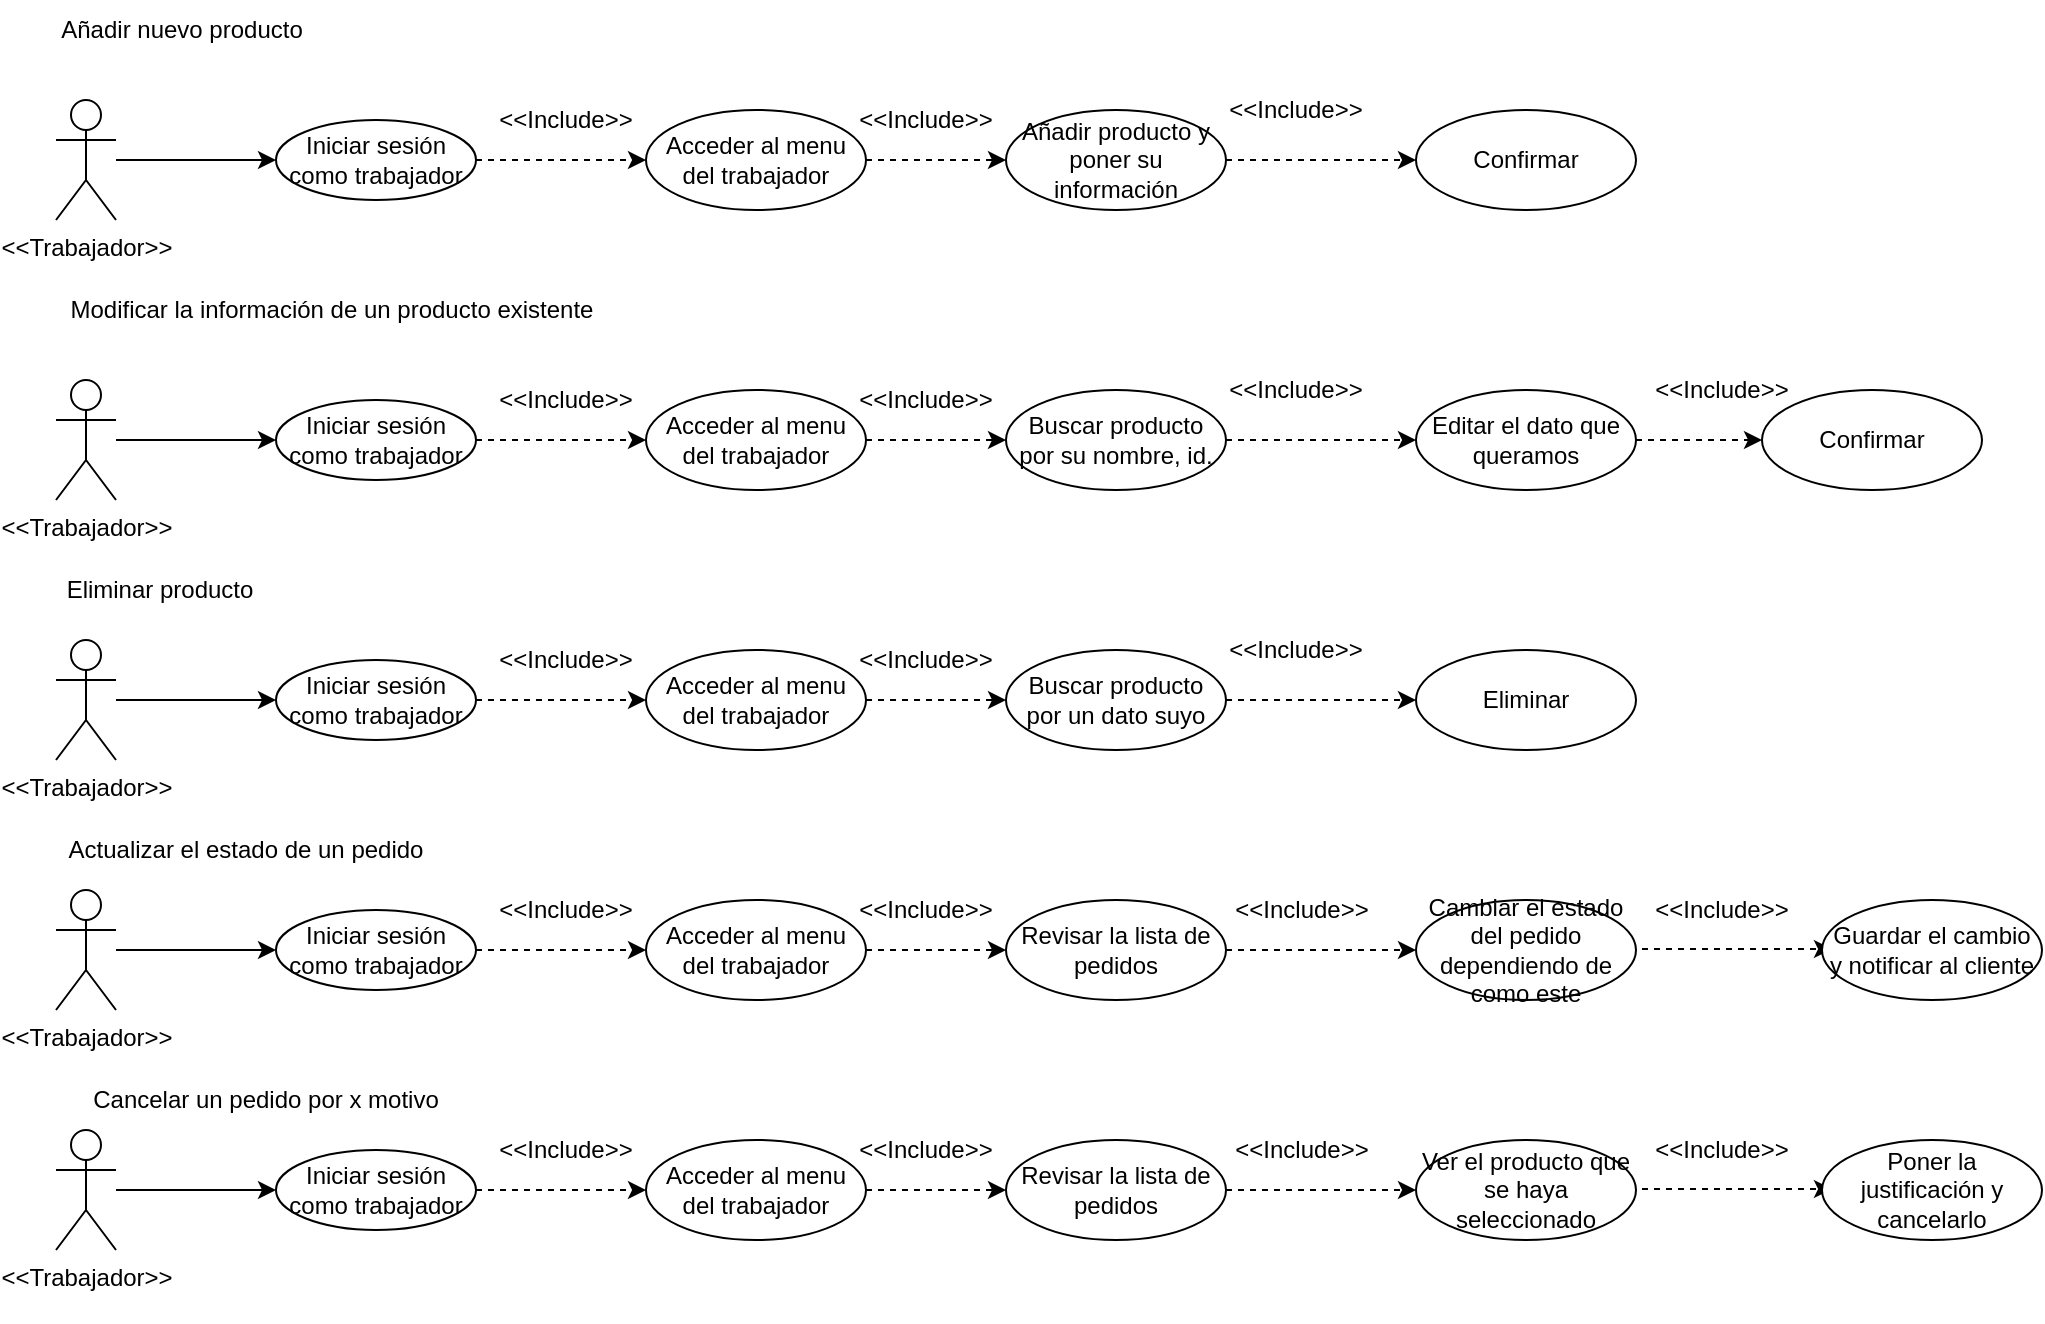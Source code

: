 <mxfile version="26.2.2">
  <diagram name="Página-1" id="FdgQYn6QVEs8h1mAxQNE">
    <mxGraphModel dx="1144" dy="464" grid="1" gridSize="10" guides="1" tooltips="1" connect="1" arrows="1" fold="1" page="1" pageScale="1" pageWidth="827" pageHeight="1169" math="0" shadow="0">
      <root>
        <mxCell id="0" />
        <mxCell id="1" parent="0" />
        <mxCell id="MzF9SdSDzfpDf-DJ4ihF-71" style="edgeStyle=orthogonalEdgeStyle;rounded=0;orthogonalLoop=1;jettySize=auto;html=1;" parent="1" source="MzF9SdSDzfpDf-DJ4ihF-69" target="MzF9SdSDzfpDf-DJ4ihF-70" edge="1">
          <mxGeometry relative="1" as="geometry" />
        </mxCell>
        <mxCell id="MzF9SdSDzfpDf-DJ4ihF-69" value="&amp;lt;&amp;lt;Trabajador&amp;gt;&amp;gt;&lt;div&gt;&lt;div&gt;&lt;br&gt;&lt;/div&gt;&lt;/div&gt;" style="shape=umlActor;verticalLabelPosition=bottom;verticalAlign=top;html=1;outlineConnect=0;" parent="1" vertex="1">
          <mxGeometry x="37" y="570" width="30" height="60" as="geometry" />
        </mxCell>
        <mxCell id="MzF9SdSDzfpDf-DJ4ihF-75" style="edgeStyle=orthogonalEdgeStyle;rounded=0;orthogonalLoop=1;jettySize=auto;html=1;dashed=1;" parent="1" source="MzF9SdSDzfpDf-DJ4ihF-70" target="MzF9SdSDzfpDf-DJ4ihF-72" edge="1">
          <mxGeometry relative="1" as="geometry" />
        </mxCell>
        <mxCell id="MzF9SdSDzfpDf-DJ4ihF-70" value="Iniciar sesión como trabajador" style="ellipse;whiteSpace=wrap;html=1;" parent="1" vertex="1">
          <mxGeometry x="147" y="580" width="100" height="40" as="geometry" />
        </mxCell>
        <mxCell id="MzF9SdSDzfpDf-DJ4ihF-77" style="edgeStyle=orthogonalEdgeStyle;rounded=0;orthogonalLoop=1;jettySize=auto;html=1;entryX=0;entryY=0.5;entryDx=0;entryDy=0;dashed=1;" parent="1" source="MzF9SdSDzfpDf-DJ4ihF-72" target="MzF9SdSDzfpDf-DJ4ihF-76" edge="1">
          <mxGeometry relative="1" as="geometry" />
        </mxCell>
        <mxCell id="MzF9SdSDzfpDf-DJ4ihF-72" value="Acceder al menu del trabajador" style="ellipse;whiteSpace=wrap;html=1;" parent="1" vertex="1">
          <mxGeometry x="332" y="575" width="110" height="50" as="geometry" />
        </mxCell>
        <mxCell id="MzF9SdSDzfpDf-DJ4ihF-73" value="&amp;lt;&amp;lt;Include&amp;gt;&amp;gt;" style="text;html=1;strokeColor=none;fillColor=none;align=center;verticalAlign=middle;whiteSpace=wrap;rounded=0;" parent="1" vertex="1">
          <mxGeometry x="262" y="565" width="60" height="30" as="geometry" />
        </mxCell>
        <mxCell id="MzF9SdSDzfpDf-DJ4ihF-81" style="edgeStyle=orthogonalEdgeStyle;rounded=0;orthogonalLoop=1;jettySize=auto;html=1;dashed=1;" parent="1" source="MzF9SdSDzfpDf-DJ4ihF-76" target="MzF9SdSDzfpDf-DJ4ihF-80" edge="1">
          <mxGeometry relative="1" as="geometry" />
        </mxCell>
        <mxCell id="MzF9SdSDzfpDf-DJ4ihF-76" value="Añadir producto y poner su información" style="ellipse;whiteSpace=wrap;html=1;" parent="1" vertex="1">
          <mxGeometry x="512" y="575" width="110" height="50" as="geometry" />
        </mxCell>
        <mxCell id="MzF9SdSDzfpDf-DJ4ihF-78" value="&amp;lt;&amp;lt;Include&amp;gt;&amp;gt;" style="text;html=1;strokeColor=none;fillColor=none;align=center;verticalAlign=middle;whiteSpace=wrap;rounded=0;" parent="1" vertex="1">
          <mxGeometry x="442" y="565" width="60" height="30" as="geometry" />
        </mxCell>
        <mxCell id="MzF9SdSDzfpDf-DJ4ihF-79" value="&amp;lt;&amp;lt;Include&amp;gt;&amp;gt;" style="text;html=1;strokeColor=none;fillColor=none;align=center;verticalAlign=middle;whiteSpace=wrap;rounded=0;" parent="1" vertex="1">
          <mxGeometry x="627" y="560" width="60" height="30" as="geometry" />
        </mxCell>
        <mxCell id="MzF9SdSDzfpDf-DJ4ihF-80" value="Confirmar" style="ellipse;whiteSpace=wrap;html=1;" parent="1" vertex="1">
          <mxGeometry x="717" y="575" width="110" height="50" as="geometry" />
        </mxCell>
        <mxCell id="R1N1C29-y0Vg5emtQNrm-1" style="edgeStyle=orthogonalEdgeStyle;rounded=0;orthogonalLoop=1;jettySize=auto;html=1;" edge="1" parent="1" source="R1N1C29-y0Vg5emtQNrm-2" target="R1N1C29-y0Vg5emtQNrm-4">
          <mxGeometry relative="1" as="geometry" />
        </mxCell>
        <mxCell id="R1N1C29-y0Vg5emtQNrm-2" value="&amp;lt;&amp;lt;Trabajador&amp;gt;&amp;gt;" style="shape=umlActor;verticalLabelPosition=bottom;verticalAlign=top;html=1;outlineConnect=0;" vertex="1" parent="1">
          <mxGeometry x="37" y="710" width="30" height="60" as="geometry" />
        </mxCell>
        <mxCell id="R1N1C29-y0Vg5emtQNrm-3" style="edgeStyle=orthogonalEdgeStyle;rounded=0;orthogonalLoop=1;jettySize=auto;html=1;dashed=1;" edge="1" parent="1" source="R1N1C29-y0Vg5emtQNrm-4" target="R1N1C29-y0Vg5emtQNrm-6">
          <mxGeometry relative="1" as="geometry" />
        </mxCell>
        <mxCell id="R1N1C29-y0Vg5emtQNrm-4" value="Iniciar sesión como trabajador" style="ellipse;whiteSpace=wrap;html=1;" vertex="1" parent="1">
          <mxGeometry x="147" y="720" width="100" height="40" as="geometry" />
        </mxCell>
        <mxCell id="R1N1C29-y0Vg5emtQNrm-5" style="edgeStyle=orthogonalEdgeStyle;rounded=0;orthogonalLoop=1;jettySize=auto;html=1;entryX=0;entryY=0.5;entryDx=0;entryDy=0;dashed=1;" edge="1" parent="1" source="R1N1C29-y0Vg5emtQNrm-6" target="R1N1C29-y0Vg5emtQNrm-9">
          <mxGeometry relative="1" as="geometry" />
        </mxCell>
        <mxCell id="R1N1C29-y0Vg5emtQNrm-6" value="Acceder al menu del trabajador" style="ellipse;whiteSpace=wrap;html=1;" vertex="1" parent="1">
          <mxGeometry x="332" y="715" width="110" height="50" as="geometry" />
        </mxCell>
        <mxCell id="R1N1C29-y0Vg5emtQNrm-7" value="&amp;lt;&amp;lt;Include&amp;gt;&amp;gt;" style="text;html=1;strokeColor=none;fillColor=none;align=center;verticalAlign=middle;whiteSpace=wrap;rounded=0;" vertex="1" parent="1">
          <mxGeometry x="262" y="705" width="60" height="30" as="geometry" />
        </mxCell>
        <mxCell id="R1N1C29-y0Vg5emtQNrm-8" style="edgeStyle=orthogonalEdgeStyle;rounded=0;orthogonalLoop=1;jettySize=auto;html=1;dashed=1;" edge="1" parent="1" source="R1N1C29-y0Vg5emtQNrm-17" target="R1N1C29-y0Vg5emtQNrm-12">
          <mxGeometry relative="1" as="geometry" />
        </mxCell>
        <mxCell id="R1N1C29-y0Vg5emtQNrm-9" value="Buscar producto por su nombre, id." style="ellipse;whiteSpace=wrap;html=1;" vertex="1" parent="1">
          <mxGeometry x="512" y="715" width="110" height="50" as="geometry" />
        </mxCell>
        <mxCell id="R1N1C29-y0Vg5emtQNrm-10" value="&amp;lt;&amp;lt;Include&amp;gt;&amp;gt;" style="text;html=1;strokeColor=none;fillColor=none;align=center;verticalAlign=middle;whiteSpace=wrap;rounded=0;" vertex="1" parent="1">
          <mxGeometry x="442" y="705" width="60" height="30" as="geometry" />
        </mxCell>
        <mxCell id="R1N1C29-y0Vg5emtQNrm-11" value="&amp;lt;&amp;lt;Include&amp;gt;&amp;gt;" style="text;html=1;strokeColor=none;fillColor=none;align=center;verticalAlign=middle;whiteSpace=wrap;rounded=0;" vertex="1" parent="1">
          <mxGeometry x="627" y="700" width="60" height="30" as="geometry" />
        </mxCell>
        <mxCell id="R1N1C29-y0Vg5emtQNrm-12" value="Confirmar" style="ellipse;whiteSpace=wrap;html=1;" vertex="1" parent="1">
          <mxGeometry x="890" y="715" width="110" height="50" as="geometry" />
        </mxCell>
        <mxCell id="R1N1C29-y0Vg5emtQNrm-13" value="Añadir nuevo producto" style="text;html=1;align=center;verticalAlign=middle;whiteSpace=wrap;rounded=0;" vertex="1" parent="1">
          <mxGeometry x="30" y="520" width="140" height="30" as="geometry" />
        </mxCell>
        <mxCell id="R1N1C29-y0Vg5emtQNrm-14" value="Modificar la información de un producto existente" style="text;html=1;align=center;verticalAlign=middle;whiteSpace=wrap;rounded=0;" vertex="1" parent="1">
          <mxGeometry x="30" y="660" width="290" height="30" as="geometry" />
        </mxCell>
        <mxCell id="R1N1C29-y0Vg5emtQNrm-18" value="" style="edgeStyle=orthogonalEdgeStyle;rounded=0;orthogonalLoop=1;jettySize=auto;html=1;dashed=1;" edge="1" parent="1" source="R1N1C29-y0Vg5emtQNrm-9" target="R1N1C29-y0Vg5emtQNrm-17">
          <mxGeometry relative="1" as="geometry">
            <mxPoint x="622" y="740" as="sourcePoint" />
            <mxPoint x="985" y="700" as="targetPoint" />
          </mxGeometry>
        </mxCell>
        <mxCell id="R1N1C29-y0Vg5emtQNrm-17" value="Editar el dato que queramos" style="ellipse;whiteSpace=wrap;html=1;" vertex="1" parent="1">
          <mxGeometry x="717" y="715" width="110" height="50" as="geometry" />
        </mxCell>
        <mxCell id="R1N1C29-y0Vg5emtQNrm-19" value="&amp;lt;&amp;lt;Include&amp;gt;&amp;gt;" style="text;html=1;strokeColor=none;fillColor=none;align=center;verticalAlign=middle;whiteSpace=wrap;rounded=0;" vertex="1" parent="1">
          <mxGeometry x="840" y="700" width="60" height="30" as="geometry" />
        </mxCell>
        <mxCell id="R1N1C29-y0Vg5emtQNrm-20" value="Eliminar producto" style="text;html=1;align=center;verticalAlign=middle;whiteSpace=wrap;rounded=0;" vertex="1" parent="1">
          <mxGeometry x="20" y="800" width="138" height="30" as="geometry" />
        </mxCell>
        <mxCell id="R1N1C29-y0Vg5emtQNrm-21" style="edgeStyle=orthogonalEdgeStyle;rounded=0;orthogonalLoop=1;jettySize=auto;html=1;" edge="1" parent="1" source="R1N1C29-y0Vg5emtQNrm-22" target="R1N1C29-y0Vg5emtQNrm-24">
          <mxGeometry relative="1" as="geometry" />
        </mxCell>
        <mxCell id="R1N1C29-y0Vg5emtQNrm-22" value="&amp;lt;&amp;lt;Trabajador&amp;gt;&amp;gt;&lt;div&gt;&lt;div&gt;&lt;br&gt;&lt;/div&gt;&lt;/div&gt;" style="shape=umlActor;verticalLabelPosition=bottom;verticalAlign=top;html=1;outlineConnect=0;" vertex="1" parent="1">
          <mxGeometry x="37" y="840" width="30" height="60" as="geometry" />
        </mxCell>
        <mxCell id="R1N1C29-y0Vg5emtQNrm-23" style="edgeStyle=orthogonalEdgeStyle;rounded=0;orthogonalLoop=1;jettySize=auto;html=1;dashed=1;" edge="1" parent="1" source="R1N1C29-y0Vg5emtQNrm-24" target="R1N1C29-y0Vg5emtQNrm-26">
          <mxGeometry relative="1" as="geometry" />
        </mxCell>
        <mxCell id="R1N1C29-y0Vg5emtQNrm-24" value="Iniciar sesión como trabajador" style="ellipse;whiteSpace=wrap;html=1;" vertex="1" parent="1">
          <mxGeometry x="147" y="850" width="100" height="40" as="geometry" />
        </mxCell>
        <mxCell id="R1N1C29-y0Vg5emtQNrm-25" style="edgeStyle=orthogonalEdgeStyle;rounded=0;orthogonalLoop=1;jettySize=auto;html=1;entryX=0;entryY=0.5;entryDx=0;entryDy=0;dashed=1;" edge="1" parent="1" source="R1N1C29-y0Vg5emtQNrm-26" target="R1N1C29-y0Vg5emtQNrm-29">
          <mxGeometry relative="1" as="geometry" />
        </mxCell>
        <mxCell id="R1N1C29-y0Vg5emtQNrm-26" value="Acceder al menu del trabajador" style="ellipse;whiteSpace=wrap;html=1;" vertex="1" parent="1">
          <mxGeometry x="332" y="845" width="110" height="50" as="geometry" />
        </mxCell>
        <mxCell id="R1N1C29-y0Vg5emtQNrm-27" value="&amp;lt;&amp;lt;Include&amp;gt;&amp;gt;" style="text;html=1;strokeColor=none;fillColor=none;align=center;verticalAlign=middle;whiteSpace=wrap;rounded=0;" vertex="1" parent="1">
          <mxGeometry x="262" y="835" width="60" height="30" as="geometry" />
        </mxCell>
        <mxCell id="R1N1C29-y0Vg5emtQNrm-28" style="edgeStyle=orthogonalEdgeStyle;rounded=0;orthogonalLoop=1;jettySize=auto;html=1;dashed=1;" edge="1" parent="1" source="R1N1C29-y0Vg5emtQNrm-29" target="R1N1C29-y0Vg5emtQNrm-32">
          <mxGeometry relative="1" as="geometry" />
        </mxCell>
        <mxCell id="R1N1C29-y0Vg5emtQNrm-29" value="Buscar producto por un dato suyo" style="ellipse;whiteSpace=wrap;html=1;" vertex="1" parent="1">
          <mxGeometry x="512" y="845" width="110" height="50" as="geometry" />
        </mxCell>
        <mxCell id="R1N1C29-y0Vg5emtQNrm-30" value="&amp;lt;&amp;lt;Include&amp;gt;&amp;gt;" style="text;html=1;strokeColor=none;fillColor=none;align=center;verticalAlign=middle;whiteSpace=wrap;rounded=0;" vertex="1" parent="1">
          <mxGeometry x="442" y="835" width="60" height="30" as="geometry" />
        </mxCell>
        <mxCell id="R1N1C29-y0Vg5emtQNrm-31" value="&amp;lt;&amp;lt;Include&amp;gt;&amp;gt;" style="text;html=1;strokeColor=none;fillColor=none;align=center;verticalAlign=middle;whiteSpace=wrap;rounded=0;" vertex="1" parent="1">
          <mxGeometry x="627" y="830" width="60" height="30" as="geometry" />
        </mxCell>
        <mxCell id="R1N1C29-y0Vg5emtQNrm-32" value="Eliminar" style="ellipse;whiteSpace=wrap;html=1;" vertex="1" parent="1">
          <mxGeometry x="717" y="845" width="110" height="50" as="geometry" />
        </mxCell>
        <mxCell id="R1N1C29-y0Vg5emtQNrm-33" value="Actualizar el estado de un pedido" style="text;html=1;align=center;verticalAlign=middle;whiteSpace=wrap;rounded=0;" vertex="1" parent="1">
          <mxGeometry x="37" y="930" width="190" height="30" as="geometry" />
        </mxCell>
        <mxCell id="R1N1C29-y0Vg5emtQNrm-34" style="edgeStyle=orthogonalEdgeStyle;rounded=0;orthogonalLoop=1;jettySize=auto;html=1;" edge="1" parent="1" source="R1N1C29-y0Vg5emtQNrm-35" target="R1N1C29-y0Vg5emtQNrm-37">
          <mxGeometry relative="1" as="geometry" />
        </mxCell>
        <mxCell id="R1N1C29-y0Vg5emtQNrm-35" value="&amp;lt;&amp;lt;Trabajador&amp;gt;&amp;gt;&lt;div&gt;&lt;div&gt;&lt;br&gt;&lt;/div&gt;&lt;/div&gt;" style="shape=umlActor;verticalLabelPosition=bottom;verticalAlign=top;html=1;outlineConnect=0;" vertex="1" parent="1">
          <mxGeometry x="37" y="965" width="30" height="60" as="geometry" />
        </mxCell>
        <mxCell id="R1N1C29-y0Vg5emtQNrm-36" style="edgeStyle=orthogonalEdgeStyle;rounded=0;orthogonalLoop=1;jettySize=auto;html=1;dashed=1;" edge="1" parent="1" source="R1N1C29-y0Vg5emtQNrm-37" target="R1N1C29-y0Vg5emtQNrm-39">
          <mxGeometry relative="1" as="geometry" />
        </mxCell>
        <mxCell id="R1N1C29-y0Vg5emtQNrm-37" value="Iniciar sesión como trabajador" style="ellipse;whiteSpace=wrap;html=1;" vertex="1" parent="1">
          <mxGeometry x="147" y="975" width="100" height="40" as="geometry" />
        </mxCell>
        <mxCell id="R1N1C29-y0Vg5emtQNrm-38" style="edgeStyle=orthogonalEdgeStyle;rounded=0;orthogonalLoop=1;jettySize=auto;html=1;entryX=0;entryY=0.5;entryDx=0;entryDy=0;dashed=1;" edge="1" parent="1" source="R1N1C29-y0Vg5emtQNrm-39" target="R1N1C29-y0Vg5emtQNrm-42">
          <mxGeometry relative="1" as="geometry" />
        </mxCell>
        <mxCell id="R1N1C29-y0Vg5emtQNrm-39" value="Acceder al menu del trabajador" style="ellipse;whiteSpace=wrap;html=1;" vertex="1" parent="1">
          <mxGeometry x="332" y="970" width="110" height="50" as="geometry" />
        </mxCell>
        <mxCell id="R1N1C29-y0Vg5emtQNrm-40" value="&amp;lt;&amp;lt;Include&amp;gt;&amp;gt;" style="text;html=1;strokeColor=none;fillColor=none;align=center;verticalAlign=middle;whiteSpace=wrap;rounded=0;" vertex="1" parent="1">
          <mxGeometry x="262" y="960" width="60" height="30" as="geometry" />
        </mxCell>
        <mxCell id="R1N1C29-y0Vg5emtQNrm-41" style="edgeStyle=orthogonalEdgeStyle;rounded=0;orthogonalLoop=1;jettySize=auto;html=1;dashed=1;" edge="1" parent="1" source="R1N1C29-y0Vg5emtQNrm-42" target="R1N1C29-y0Vg5emtQNrm-44">
          <mxGeometry relative="1" as="geometry" />
        </mxCell>
        <mxCell id="R1N1C29-y0Vg5emtQNrm-42" value="Revisar la lista de pedidos" style="ellipse;whiteSpace=wrap;html=1;" vertex="1" parent="1">
          <mxGeometry x="512" y="970" width="110" height="50" as="geometry" />
        </mxCell>
        <mxCell id="R1N1C29-y0Vg5emtQNrm-43" value="&amp;lt;&amp;lt;Include&amp;gt;&amp;gt;" style="text;html=1;strokeColor=none;fillColor=none;align=center;verticalAlign=middle;whiteSpace=wrap;rounded=0;" vertex="1" parent="1">
          <mxGeometry x="442" y="960" width="60" height="30" as="geometry" />
        </mxCell>
        <mxCell id="R1N1C29-y0Vg5emtQNrm-44" value="Cambiar el estado del pedido dependiendo de como este" style="ellipse;whiteSpace=wrap;html=1;" vertex="1" parent="1">
          <mxGeometry x="717" y="970" width="110" height="50" as="geometry" />
        </mxCell>
        <mxCell id="R1N1C29-y0Vg5emtQNrm-45" value="&amp;lt;&amp;lt;Include&amp;gt;&amp;gt;" style="text;html=1;strokeColor=none;fillColor=none;align=center;verticalAlign=middle;whiteSpace=wrap;rounded=0;" vertex="1" parent="1">
          <mxGeometry x="630" y="960" width="60" height="30" as="geometry" />
        </mxCell>
        <mxCell id="R1N1C29-y0Vg5emtQNrm-46" style="edgeStyle=orthogonalEdgeStyle;rounded=0;orthogonalLoop=1;jettySize=auto;html=1;dashed=1;" edge="1" parent="1">
          <mxGeometry relative="1" as="geometry">
            <mxPoint x="830" y="994.5" as="sourcePoint" />
            <mxPoint x="925" y="994.5" as="targetPoint" />
          </mxGeometry>
        </mxCell>
        <mxCell id="R1N1C29-y0Vg5emtQNrm-47" value="Guardar el cambio y notificar al cliente" style="ellipse;whiteSpace=wrap;html=1;" vertex="1" parent="1">
          <mxGeometry x="920" y="970" width="110" height="50" as="geometry" />
        </mxCell>
        <mxCell id="R1N1C29-y0Vg5emtQNrm-48" value="&amp;lt;&amp;lt;Include&amp;gt;&amp;gt;" style="text;html=1;strokeColor=none;fillColor=none;align=center;verticalAlign=middle;whiteSpace=wrap;rounded=0;" vertex="1" parent="1">
          <mxGeometry x="840" y="960" width="60" height="30" as="geometry" />
        </mxCell>
        <mxCell id="R1N1C29-y0Vg5emtQNrm-49" style="edgeStyle=orthogonalEdgeStyle;rounded=0;orthogonalLoop=1;jettySize=auto;html=1;" edge="1" parent="1" source="R1N1C29-y0Vg5emtQNrm-50" target="R1N1C29-y0Vg5emtQNrm-52">
          <mxGeometry relative="1" as="geometry" />
        </mxCell>
        <mxCell id="R1N1C29-y0Vg5emtQNrm-50" value="&amp;lt;&amp;lt;Trabajador&amp;gt;&amp;gt;&lt;div&gt;&lt;div&gt;&lt;br&gt;&lt;/div&gt;&lt;/div&gt;" style="shape=umlActor;verticalLabelPosition=bottom;verticalAlign=top;html=1;outlineConnect=0;" vertex="1" parent="1">
          <mxGeometry x="37" y="1085" width="30" height="60" as="geometry" />
        </mxCell>
        <mxCell id="R1N1C29-y0Vg5emtQNrm-51" style="edgeStyle=orthogonalEdgeStyle;rounded=0;orthogonalLoop=1;jettySize=auto;html=1;dashed=1;" edge="1" parent="1" source="R1N1C29-y0Vg5emtQNrm-52" target="R1N1C29-y0Vg5emtQNrm-54">
          <mxGeometry relative="1" as="geometry" />
        </mxCell>
        <mxCell id="R1N1C29-y0Vg5emtQNrm-52" value="Iniciar sesión como trabajador" style="ellipse;whiteSpace=wrap;html=1;" vertex="1" parent="1">
          <mxGeometry x="147" y="1095" width="100" height="40" as="geometry" />
        </mxCell>
        <mxCell id="R1N1C29-y0Vg5emtQNrm-53" style="edgeStyle=orthogonalEdgeStyle;rounded=0;orthogonalLoop=1;jettySize=auto;html=1;entryX=0;entryY=0.5;entryDx=0;entryDy=0;dashed=1;" edge="1" parent="1" source="R1N1C29-y0Vg5emtQNrm-54" target="R1N1C29-y0Vg5emtQNrm-57">
          <mxGeometry relative="1" as="geometry" />
        </mxCell>
        <mxCell id="R1N1C29-y0Vg5emtQNrm-54" value="Acceder al menu del trabajador" style="ellipse;whiteSpace=wrap;html=1;" vertex="1" parent="1">
          <mxGeometry x="332" y="1090" width="110" height="50" as="geometry" />
        </mxCell>
        <mxCell id="R1N1C29-y0Vg5emtQNrm-55" value="&amp;lt;&amp;lt;Include&amp;gt;&amp;gt;" style="text;html=1;strokeColor=none;fillColor=none;align=center;verticalAlign=middle;whiteSpace=wrap;rounded=0;" vertex="1" parent="1">
          <mxGeometry x="262" y="1080" width="60" height="30" as="geometry" />
        </mxCell>
        <mxCell id="R1N1C29-y0Vg5emtQNrm-56" style="edgeStyle=orthogonalEdgeStyle;rounded=0;orthogonalLoop=1;jettySize=auto;html=1;dashed=1;" edge="1" parent="1" source="R1N1C29-y0Vg5emtQNrm-57" target="R1N1C29-y0Vg5emtQNrm-59">
          <mxGeometry relative="1" as="geometry" />
        </mxCell>
        <mxCell id="R1N1C29-y0Vg5emtQNrm-57" value="Revisar la lista de pedidos" style="ellipse;whiteSpace=wrap;html=1;" vertex="1" parent="1">
          <mxGeometry x="512" y="1090" width="110" height="50" as="geometry" />
        </mxCell>
        <mxCell id="R1N1C29-y0Vg5emtQNrm-58" value="&amp;lt;&amp;lt;Include&amp;gt;&amp;gt;" style="text;html=1;strokeColor=none;fillColor=none;align=center;verticalAlign=middle;whiteSpace=wrap;rounded=0;" vertex="1" parent="1">
          <mxGeometry x="442" y="1080" width="60" height="30" as="geometry" />
        </mxCell>
        <mxCell id="R1N1C29-y0Vg5emtQNrm-59" value="Ver el producto que se haya seleccionado" style="ellipse;whiteSpace=wrap;html=1;" vertex="1" parent="1">
          <mxGeometry x="717" y="1090" width="110" height="50" as="geometry" />
        </mxCell>
        <mxCell id="R1N1C29-y0Vg5emtQNrm-60" value="&amp;lt;&amp;lt;Include&amp;gt;&amp;gt;" style="text;html=1;strokeColor=none;fillColor=none;align=center;verticalAlign=middle;whiteSpace=wrap;rounded=0;" vertex="1" parent="1">
          <mxGeometry x="630" y="1080" width="60" height="30" as="geometry" />
        </mxCell>
        <mxCell id="R1N1C29-y0Vg5emtQNrm-61" style="edgeStyle=orthogonalEdgeStyle;rounded=0;orthogonalLoop=1;jettySize=auto;html=1;dashed=1;" edge="1" parent="1">
          <mxGeometry relative="1" as="geometry">
            <mxPoint x="830" y="1114.5" as="sourcePoint" />
            <mxPoint x="925" y="1114.5" as="targetPoint" />
          </mxGeometry>
        </mxCell>
        <mxCell id="R1N1C29-y0Vg5emtQNrm-62" value="Poner la justificación y cancelarlo" style="ellipse;whiteSpace=wrap;html=1;" vertex="1" parent="1">
          <mxGeometry x="920" y="1090" width="110" height="50" as="geometry" />
        </mxCell>
        <mxCell id="R1N1C29-y0Vg5emtQNrm-63" value="&amp;lt;&amp;lt;Include&amp;gt;&amp;gt;" style="text;html=1;strokeColor=none;fillColor=none;align=center;verticalAlign=middle;whiteSpace=wrap;rounded=0;" vertex="1" parent="1">
          <mxGeometry x="840" y="1080" width="60" height="30" as="geometry" />
        </mxCell>
        <mxCell id="R1N1C29-y0Vg5emtQNrm-64" value="Cancelar un pedido por x motivo" style="text;html=1;align=center;verticalAlign=middle;whiteSpace=wrap;rounded=0;" vertex="1" parent="1">
          <mxGeometry x="47" y="1055" width="190" height="30" as="geometry" />
        </mxCell>
      </root>
    </mxGraphModel>
  </diagram>
</mxfile>
